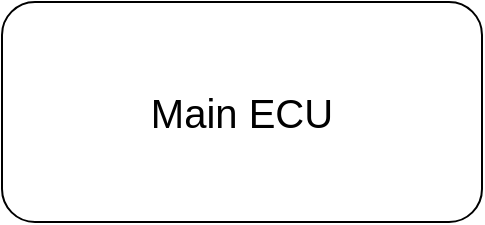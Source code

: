 <mxfile version="26.2.13">
  <diagram name="Page-1" id="SgBg9UnDBhTWqE6wUWMR">
    <mxGraphModel dx="1428" dy="718" grid="1" gridSize="10" guides="1" tooltips="1" connect="1" arrows="1" fold="1" page="1" pageScale="1" pageWidth="850" pageHeight="1100" math="0" shadow="0">
      <root>
        <mxCell id="0" />
        <mxCell id="1" parent="0" />
        <mxCell id="EBua4EwX1-XOJ06J3Kp9-1" value="Main ECU" style="rounded=1;whiteSpace=wrap;html=1;fontSize=20;" vertex="1" parent="1">
          <mxGeometry x="410" y="240" width="240" height="110" as="geometry" />
        </mxCell>
      </root>
    </mxGraphModel>
  </diagram>
</mxfile>

